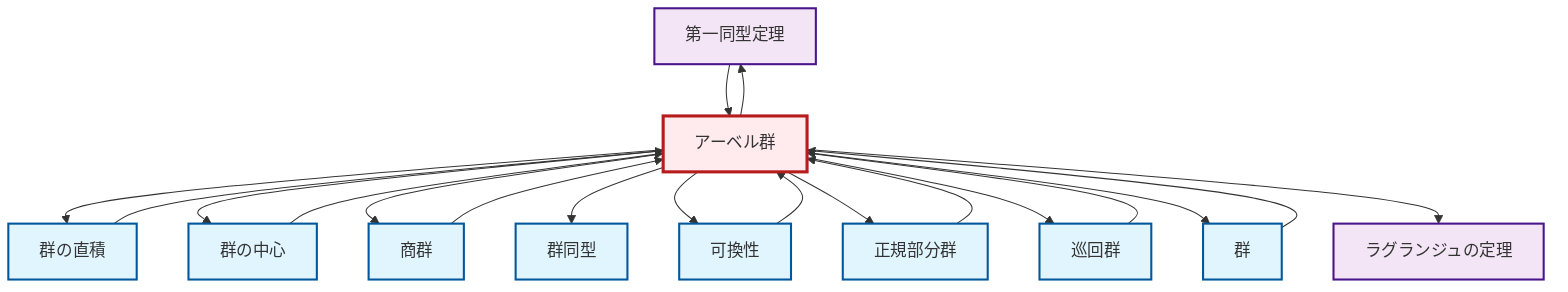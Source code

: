 graph TD
    classDef definition fill:#e1f5fe,stroke:#01579b,stroke-width:2px
    classDef theorem fill:#f3e5f5,stroke:#4a148c,stroke-width:2px
    classDef axiom fill:#fff3e0,stroke:#e65100,stroke-width:2px
    classDef example fill:#e8f5e9,stroke:#1b5e20,stroke-width:2px
    classDef current fill:#ffebee,stroke:#b71c1c,stroke-width:3px
    thm-first-isomorphism["第一同型定理"]:::theorem
    def-quotient-group["商群"]:::definition
    thm-lagrange["ラグランジュの定理"]:::theorem
    def-group["群"]:::definition
    def-normal-subgroup["正規部分群"]:::definition
    def-abelian-group["アーベル群"]:::definition
    def-direct-product["群の直積"]:::definition
    def-center-of-group["群の中心"]:::definition
    def-cyclic-group["巡回群"]:::definition
    def-commutativity["可換性"]:::definition
    def-isomorphism["群同型"]:::definition
    def-abelian-group --> thm-first-isomorphism
    def-normal-subgroup --> def-abelian-group
    def-abelian-group --> def-direct-product
    def-abelian-group --> def-center-of-group
    def-abelian-group --> def-quotient-group
    def-abelian-group --> def-isomorphism
    def-cyclic-group --> def-abelian-group
    def-commutativity --> def-abelian-group
    def-center-of-group --> def-abelian-group
    def-quotient-group --> def-abelian-group
    def-abelian-group --> def-commutativity
    def-group --> def-abelian-group
    def-abelian-group --> def-normal-subgroup
    thm-first-isomorphism --> def-abelian-group
    def-abelian-group --> def-cyclic-group
    def-abelian-group --> def-group
    def-direct-product --> def-abelian-group
    def-abelian-group --> thm-lagrange
    class def-abelian-group current